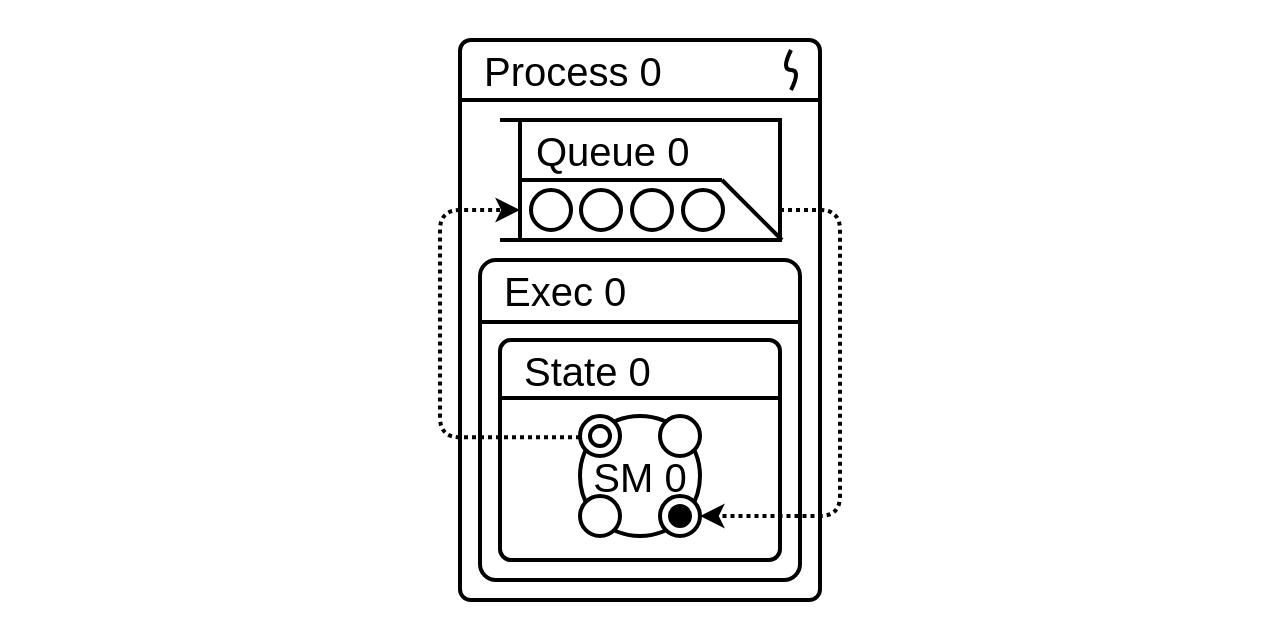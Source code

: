 <mxfile version="14.5.1" type="device"><diagram id="YD-ACBdNSJXapBAYPesM" name="Page-1"><mxGraphModel dx="1102" dy="823" grid="1" gridSize="10" guides="1" tooltips="1" connect="1" arrows="1" fold="1" page="1" pageScale="1" pageWidth="827" pageHeight="1169" math="0" shadow="0"><root><mxCell id="0"/><mxCell id="1" parent="0"/><mxCell id="Rgm78e_D5n-dg3gI3OnU-114" value="" style="strokeWidth=2;rounded=1;arcSize=3;whiteSpace=wrap;html=1;align=center;fontSize=20;fontFamily=Helvetica;fontStyle=0" parent="1" vertex="1"><mxGeometry x="330" y="80" width="180" height="280" as="geometry"/></mxCell><mxCell id="Rgm78e_D5n-dg3gI3OnU-33" value="" style="strokeWidth=2;rounded=1;arcSize=5;whiteSpace=wrap;html=1;align=center;fontSize=20;fontFamily=Helvetica;fontStyle=0" parent="1" vertex="1"><mxGeometry x="340" y="190" width="160" height="160" as="geometry"/></mxCell><mxCell id="Rgm78e_D5n-dg3gI3OnU-38" value="" style="line;strokeWidth=2;fillColor=none;align=left;verticalAlign=middle;spacingTop=-1;spacingLeft=3;spacingRight=3;rotatable=0;labelPosition=right;points=[];portConstraint=eastwest;fontSize=20;fontFamily=Helvetica;fontStyle=0" parent="1" vertex="1"><mxGeometry x="340.5" y="212" width="160" height="18" as="geometry"/></mxCell><mxCell id="Rgm78e_D5n-dg3gI3OnU-39" value="&lt;div style=&quot;text-align: left; font-size: 20px;&quot;&gt;&lt;font style=&quot;font-size: 20px;&quot;&gt;&lt;span style=&quot;font-size: 20px;&quot;&gt;Exec 0&lt;/span&gt;&lt;/font&gt;&lt;/div&gt;" style="text;html=1;strokeColor=none;fillColor=none;align=left;verticalAlign=middle;whiteSpace=wrap;rounded=0;fontFamily=Helvetica;fontSize=20;fontStyle=0" parent="1" vertex="1"><mxGeometry x="350" y="190" width="140" height="30" as="geometry"/></mxCell><mxCell id="Rgm78e_D5n-dg3gI3OnU-124" value="" style="line;strokeWidth=2;fillColor=none;align=left;verticalAlign=middle;spacingTop=-1;spacingLeft=3;spacingRight=3;rotatable=0;labelPosition=right;points=[];portConstraint=eastwest;fontSize=20;fontFamily=Helvetica;fontStyle=0" parent="1" vertex="1"><mxGeometry x="330" y="100" width="180" height="20" as="geometry"/></mxCell><mxCell id="Rgm78e_D5n-dg3gI3OnU-125" value="&lt;div style=&quot;text-align: left; font-size: 20px;&quot;&gt;&lt;font style=&quot;font-size: 20px;&quot;&gt;&lt;span style=&quot;font-size: 20px;&quot;&gt;Process 0&lt;/span&gt;&lt;/font&gt;&lt;/div&gt;" style="text;html=1;strokeColor=none;fillColor=none;align=left;verticalAlign=middle;whiteSpace=wrap;rounded=0;fontFamily=Helvetica;fontSize=20;fontStyle=0" parent="1" vertex="1"><mxGeometry x="340" y="80" width="160" height="30" as="geometry"/></mxCell><mxCell id="Rgm78e_D5n-dg3gI3OnU-127" value="" style="curved=1;endArrow=none;html=1;strokeWidth=2;endFill=0;fontFamily=Helvetica;fontSize=20;fontStyle=0" parent="1" edge="1"><mxGeometry width="50" height="50" relative="1" as="geometry"><mxPoint x="495.5" y="105" as="sourcePoint"/><mxPoint x="495.5" y="85" as="targetPoint"/><Array as="points"><mxPoint x="500.5" y="95"/><mxPoint x="490.5" y="95"/></Array></mxGeometry></mxCell><mxCell id="Rgm78e_D5n-dg3gI3OnU-163" value="" style="endArrow=none;html=1;strokeWidth=2;entryX=0;entryY=0;entryDx=0;entryDy=0;fontFamily=Helvetica;fontSize=20;fontStyle=0" parent="1" target="qUk6s8ZPqZ9W5lEabZ2u-3" edge="1"><mxGeometry width="50" height="50" relative="1" as="geometry"><mxPoint x="350" y="120" as="sourcePoint"/><mxPoint x="490" y="120" as="targetPoint"/></mxGeometry></mxCell><mxCell id="Rgm78e_D5n-dg3gI3OnU-164" value="" style="endArrow=none;html=1;strokeWidth=2;entryX=0;entryY=1;entryDx=0;entryDy=0;fontFamily=Helvetica;fontSize=20;fontStyle=0" parent="1" target="qUk6s8ZPqZ9W5lEabZ2u-3" edge="1"><mxGeometry width="50" height="50" relative="1" as="geometry"><mxPoint x="350" y="180" as="sourcePoint"/><mxPoint x="490" y="180" as="targetPoint"/></mxGeometry></mxCell><mxCell id="Rgm78e_D5n-dg3gI3OnU-165" value="" style="endArrow=none;html=1;strokeWidth=2;fontFamily=Helvetica;fontSize=20;fontStyle=0" parent="1" edge="1"><mxGeometry width="50" height="50" relative="1" as="geometry"><mxPoint x="361" y="150" as="sourcePoint"/><mxPoint x="461" y="150" as="targetPoint"/></mxGeometry></mxCell><mxCell id="Rgm78e_D5n-dg3gI3OnU-167" value="" style="endArrow=none;html=1;strokeWidth=2;fontFamily=Helvetica;fontSize=20;fontStyle=0" parent="1" edge="1"><mxGeometry width="50" height="50" relative="1" as="geometry"><mxPoint x="491" y="180" as="sourcePoint"/><mxPoint x="461" y="150" as="targetPoint"/></mxGeometry></mxCell><mxCell id="Rgm78e_D5n-dg3gI3OnU-169" value="" style="ellipse;whiteSpace=wrap;html=1;aspect=fixed;strokeWidth=2;fontFamily=Helvetica;fontSize=20;fontStyle=0" parent="1" vertex="1"><mxGeometry x="365.5" y="155" width="20" height="20" as="geometry"/></mxCell><mxCell id="Rgm78e_D5n-dg3gI3OnU-170" value="&lt;div style=&quot;text-align: left; font-size: 20px;&quot;&gt;&lt;font style=&quot;font-size: 20px;&quot;&gt;&lt;span style=&quot;font-size: 20px;&quot;&gt;Queue 0&lt;/span&gt;&lt;/font&gt;&lt;/div&gt;" style="text;html=1;strokeColor=none;fillColor=none;align=left;verticalAlign=middle;whiteSpace=wrap;rounded=0;fontFamily=Helvetica;fontSize=20;fontStyle=0" parent="1" vertex="1"><mxGeometry x="366" y="120" width="120" height="30" as="geometry"/></mxCell><mxCell id="Rgm78e_D5n-dg3gI3OnU-171" value="" style="ellipse;whiteSpace=wrap;html=1;aspect=fixed;strokeWidth=2;fontFamily=Helvetica;fontSize=20;fontStyle=0" parent="1" vertex="1"><mxGeometry x="390.5" y="155" width="20" height="20" as="geometry"/></mxCell><mxCell id="Rgm78e_D5n-dg3gI3OnU-172" value="" style="ellipse;whiteSpace=wrap;html=1;aspect=fixed;strokeWidth=2;fontFamily=Helvetica;fontSize=20;fontStyle=0" parent="1" vertex="1"><mxGeometry x="416" y="155" width="20" height="20" as="geometry"/></mxCell><mxCell id="Rgm78e_D5n-dg3gI3OnU-173" value="" style="ellipse;whiteSpace=wrap;html=1;aspect=fixed;strokeWidth=2;fontFamily=Helvetica;fontSize=20;fontStyle=0" parent="1" vertex="1"><mxGeometry x="441.5" y="155" width="20" height="20" as="geometry"/></mxCell><mxCell id="qUk6s8ZPqZ9W5lEabZ2u-3" value="" style="rounded=0;whiteSpace=wrap;html=1;strokeWidth=2;fillColor=none;fontFamily=Helvetica;fontSize=20;fontStyle=0" parent="1" vertex="1"><mxGeometry x="360" y="120" width="130" height="60" as="geometry"/></mxCell><mxCell id="qclPbT-qFrLEYOKzWXqt-4" value="" style="endArrow=none;dashed=1;html=1;fontFamily=Helvetica;fontSize=20;strokeColor=none;" parent="1" edge="1"><mxGeometry width="50" height="50" relative="1" as="geometry"><mxPoint x="400.5" y="180" as="sourcePoint"/><mxPoint x="440.5" y="180" as="targetPoint"/></mxGeometry></mxCell><mxCell id="qclPbT-qFrLEYOKzWXqt-6" value="" style="endArrow=none;dashed=1;html=1;fontFamily=Helvetica;fontSize=20;strokeColor=none;" parent="1" edge="1"><mxGeometry width="50" height="50" relative="1" as="geometry"><mxPoint x="401.5" y="380" as="sourcePoint"/><mxPoint x="441.5" y="380" as="targetPoint"/></mxGeometry></mxCell><mxCell id="qclPbT-qFrLEYOKzWXqt-7" value="" style="endArrow=none;dashed=1;html=1;fontFamily=Helvetica;fontSize=23;strokeColor=none;" parent="1" edge="1"><mxGeometry width="50" height="50" relative="1" as="geometry"><mxPoint x="740" y="180" as="sourcePoint"/><mxPoint x="740" y="220" as="targetPoint"/></mxGeometry></mxCell><mxCell id="qclPbT-qFrLEYOKzWXqt-8" value="" style="endArrow=none;dashed=1;html=1;fontFamily=Helvetica;fontSize=23;strokeColor=none;" parent="1" edge="1"><mxGeometry width="50" height="50" relative="1" as="geometry"><mxPoint x="100" y="170" as="sourcePoint"/><mxPoint x="100" y="210" as="targetPoint"/></mxGeometry></mxCell><mxCell id="4Kx5qoFl-p6U2uSaZpq5-10" value="" style="strokeWidth=2;rounded=1;arcSize=5;whiteSpace=wrap;html=1;align=center;fontSize=20;fontFamily=Helvetica;fontStyle=0" parent="1" vertex="1"><mxGeometry x="350" y="230" width="140" height="110" as="geometry"/></mxCell><mxCell id="4Kx5qoFl-p6U2uSaZpq5-11" value="" style="line;strokeWidth=2;fillColor=none;align=left;verticalAlign=middle;spacingTop=-1;spacingLeft=3;spacingRight=3;rotatable=0;labelPosition=right;points=[];portConstraint=eastwest;fontSize=20;fontFamily=Helvetica;fontStyle=0" parent="1" vertex="1"><mxGeometry x="350" y="250" width="140" height="18" as="geometry"/></mxCell><mxCell id="4Kx5qoFl-p6U2uSaZpq5-12" value="&lt;div style=&quot;text-align: left; font-size: 20px;&quot;&gt;&lt;font style=&quot;font-size: 20px;&quot;&gt;&lt;span style=&quot;font-size: 20px;&quot;&gt;State 0&lt;/span&gt;&lt;/font&gt;&lt;/div&gt;" style="text;html=1;strokeColor=none;fillColor=none;align=left;verticalAlign=middle;whiteSpace=wrap;rounded=0;fontFamily=Helvetica;fontSize=20;fontStyle=0" parent="1" vertex="1"><mxGeometry x="360" y="230" width="120" height="30" as="geometry"/></mxCell><mxCell id="Rgm78e_D5n-dg3gI3OnU-50" value="" style="ellipse;whiteSpace=wrap;html=1;aspect=fixed;strokeWidth=2;fontFamily=Helvetica;fontSize=20;fontStyle=0" parent="1" vertex="1"><mxGeometry x="390" y="268" width="60" height="60" as="geometry"/></mxCell><mxCell id="Rgm78e_D5n-dg3gI3OnU-51" value="" style="ellipse;whiteSpace=wrap;html=1;aspect=fixed;strokeWidth=2;fontFamily=Helvetica;fontSize=20;fontStyle=0" parent="1" vertex="1"><mxGeometry x="430" y="268" width="20" height="20" as="geometry"/></mxCell><mxCell id="Rgm78e_D5n-dg3gI3OnU-55" value="&lt;div style=&quot;text-align: left; font-size: 20px;&quot;&gt;&lt;font style=&quot;font-size: 20px;&quot;&gt;&lt;span style=&quot;font-size: 20px;&quot;&gt;SM 0&lt;/span&gt;&lt;/font&gt;&lt;/div&gt;" style="text;html=1;strokeColor=none;fillColor=none;align=center;verticalAlign=middle;whiteSpace=wrap;rounded=0;fontFamily=Helvetica;fontSize=20;fontStyle=0" parent="1" vertex="1"><mxGeometry x="390" y="268" width="60" height="60" as="geometry"/></mxCell><mxCell id="4Kx5qoFl-p6U2uSaZpq5-15" value="" style="ellipse;whiteSpace=wrap;html=1;aspect=fixed;strokeWidth=2;fontFamily=Helvetica;fontSize=20;fontStyle=0" parent="1" vertex="1"><mxGeometry x="390" y="308" width="20" height="20" as="geometry"/></mxCell><mxCell id="4Kx5qoFl-p6U2uSaZpq5-16" value="" style="ellipse;whiteSpace=wrap;html=1;aspect=fixed;strokeWidth=2;fontFamily=Helvetica;fontSize=20;fontStyle=0" parent="1" vertex="1"><mxGeometry x="430" y="308" width="20" height="20" as="geometry"/></mxCell><mxCell id="4Kx5qoFl-p6U2uSaZpq5-20" value="" style="ellipse;whiteSpace=wrap;html=1;aspect=fixed;strokeWidth=2;fontFamily=Helvetica;fontSize=20;fontStyle=0" parent="1" vertex="1"><mxGeometry x="390" y="268" width="20" height="20" as="geometry"/></mxCell><mxCell id="4Kx5qoFl-p6U2uSaZpq5-23" value="" style="ellipse;whiteSpace=wrap;html=1;aspect=fixed;strokeWidth=2;fontFamily=Helvetica;fontSize=20;fontStyle=0" parent="1" vertex="1"><mxGeometry x="395" y="273" width="10" height="10" as="geometry"/></mxCell><mxCell id="4Kx5qoFl-p6U2uSaZpq5-24" value="" style="ellipse;whiteSpace=wrap;html=1;aspect=fixed;strokeWidth=2;fontFamily=Helvetica;fontSize=20;fontStyle=0;fillColor=#000000;" parent="1" vertex="1"><mxGeometry x="435" y="313" width="10" height="10" as="geometry"/></mxCell><mxCell id="Rgm78e_D5n-dg3gI3OnU-135" value="" style="edgeStyle=elbowEdgeStyle;elbow=horizontal;endArrow=classic;html=1;strokeWidth=2;exitX=1;exitY=0.75;exitDx=0;exitDy=0;fontFamily=Helvetica;fontSize=20;fontStyle=0;entryX=1;entryY=0.5;entryDx=0;entryDy=0;dashed=1;dashPattern=1 1;" parent="1" source="qUk6s8ZPqZ9W5lEabZ2u-3" target="4Kx5qoFl-p6U2uSaZpq5-16" edge="1"><mxGeometry width="50" height="50" relative="1" as="geometry"><mxPoint x="500" y="215" as="sourcePoint"/><mxPoint x="700" y="190" as="targetPoint"/><Array as="points"><mxPoint x="520" y="260"/></Array></mxGeometry></mxCell><mxCell id="Rgm78e_D5n-dg3gI3OnU-205" value="" style="edgeStyle=elbowEdgeStyle;elbow=horizontal;endArrow=classic;html=1;strokeWidth=2;entryX=0;entryY=0.75;entryDx=0;entryDy=0;fontFamily=Helvetica;fontSize=20;fontStyle=0;exitX=0;exitY=0.178;exitDx=0;exitDy=0;exitPerimeter=0;dashed=1;dashPattern=1 1;" parent="1" source="Rgm78e_D5n-dg3gI3OnU-55" target="qUk6s8ZPqZ9W5lEabZ2u-3" edge="1"><mxGeometry width="50" height="50" relative="1" as="geometry"><mxPoint x="270" y="175" as="sourcePoint"/><mxPoint x="370" y="229" as="targetPoint"/><Array as="points"><mxPoint x="320" y="250"/></Array></mxGeometry></mxCell><mxCell id="V47AGbob9Jhcwrcbce4N-1" value="" style="endArrow=none;dashed=1;html=1;fontFamily=Helvetica;fontSize=20;strokeColor=none;" parent="1" edge="1"><mxGeometry width="50" height="50" relative="1" as="geometry"><mxPoint x="400.5" y="60" as="sourcePoint"/><mxPoint x="440.5" y="60" as="targetPoint"/></mxGeometry></mxCell></root></mxGraphModel></diagram></mxfile>